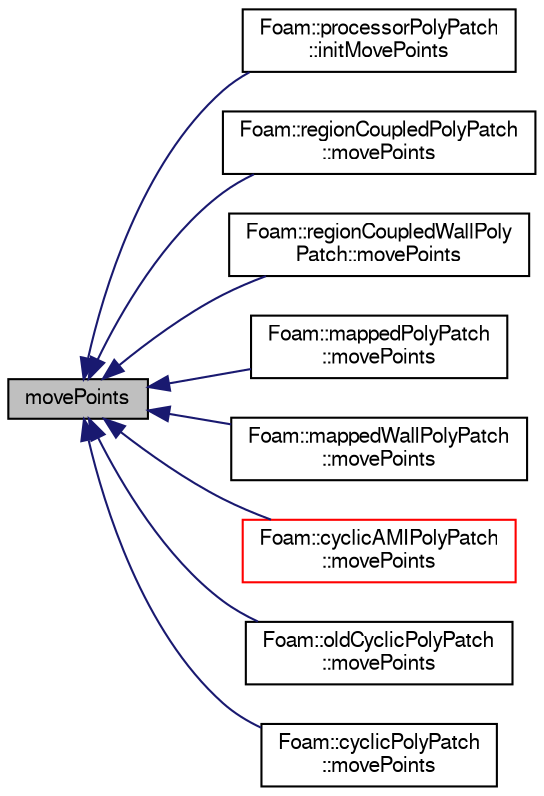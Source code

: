 digraph "movePoints"
{
  bgcolor="transparent";
  edge [fontname="FreeSans",fontsize="10",labelfontname="FreeSans",labelfontsize="10"];
  node [fontname="FreeSans",fontsize="10",shape=record];
  rankdir="LR";
  Node1 [label="movePoints",height=0.2,width=0.4,color="black", fillcolor="grey75", style="filled" fontcolor="black"];
  Node1 -> Node2 [dir="back",color="midnightblue",fontsize="10",style="solid",fontname="FreeSans"];
  Node2 [label="Foam::processorPolyPatch\l::initMovePoints",height=0.2,width=0.4,color="black",URL="$a01938.html#a2bad1de417e8eb8f09a4ed66147a3274",tooltip="Initialise the patches for moving points. "];
  Node1 -> Node3 [dir="back",color="midnightblue",fontsize="10",style="solid",fontname="FreeSans"];
  Node3 [label="Foam::regionCoupledPolyPatch\l::movePoints",height=0.2,width=0.4,color="black",URL="$a02064.html#a60983bf9f9ad6158ce126c2d96eb1acc",tooltip="Correct patches after moving points. "];
  Node1 -> Node4 [dir="back",color="midnightblue",fontsize="10",style="solid",fontname="FreeSans"];
  Node4 [label="Foam::regionCoupledWallPoly\lPatch::movePoints",height=0.2,width=0.4,color="black",URL="$a02069.html#aacd07914399d9e26077bb4ed6a0ed2a2",tooltip="Correct patches after moving points. "];
  Node1 -> Node5 [dir="back",color="midnightblue",fontsize="10",style="solid",fontname="FreeSans"];
  Node5 [label="Foam::mappedPolyPatch\l::movePoints",height=0.2,width=0.4,color="black",URL="$a01384.html#aacd07914399d9e26077bb4ed6a0ed2a2",tooltip="Correct patches after moving points. "];
  Node1 -> Node6 [dir="back",color="midnightblue",fontsize="10",style="solid",fontname="FreeSans"];
  Node6 [label="Foam::mappedWallPolyPatch\l::movePoints",height=0.2,width=0.4,color="black",URL="$a01390.html#aacd07914399d9e26077bb4ed6a0ed2a2",tooltip="Correct patches after moving points. "];
  Node1 -> Node7 [dir="back",color="midnightblue",fontsize="10",style="solid",fontname="FreeSans"];
  Node7 [label="Foam::cyclicAMIPolyPatch\l::movePoints",height=0.2,width=0.4,color="red",URL="$a00453.html#a60983bf9f9ad6158ce126c2d96eb1acc",tooltip="Correct patches after moving points. "];
  Node1 -> Node8 [dir="back",color="midnightblue",fontsize="10",style="solid",fontname="FreeSans"];
  Node8 [label="Foam::oldCyclicPolyPatch\l::movePoints",height=0.2,width=0.4,color="black",URL="$a01656.html#aacd07914399d9e26077bb4ed6a0ed2a2",tooltip="Correct patches after moving points. "];
  Node1 -> Node9 [dir="back",color="midnightblue",fontsize="10",style="solid",fontname="FreeSans"];
  Node9 [label="Foam::cyclicPolyPatch\l::movePoints",height=0.2,width=0.4,color="black",URL="$a00463.html#aacd07914399d9e26077bb4ed6a0ed2a2",tooltip="Correct patches after moving points. "];
}

